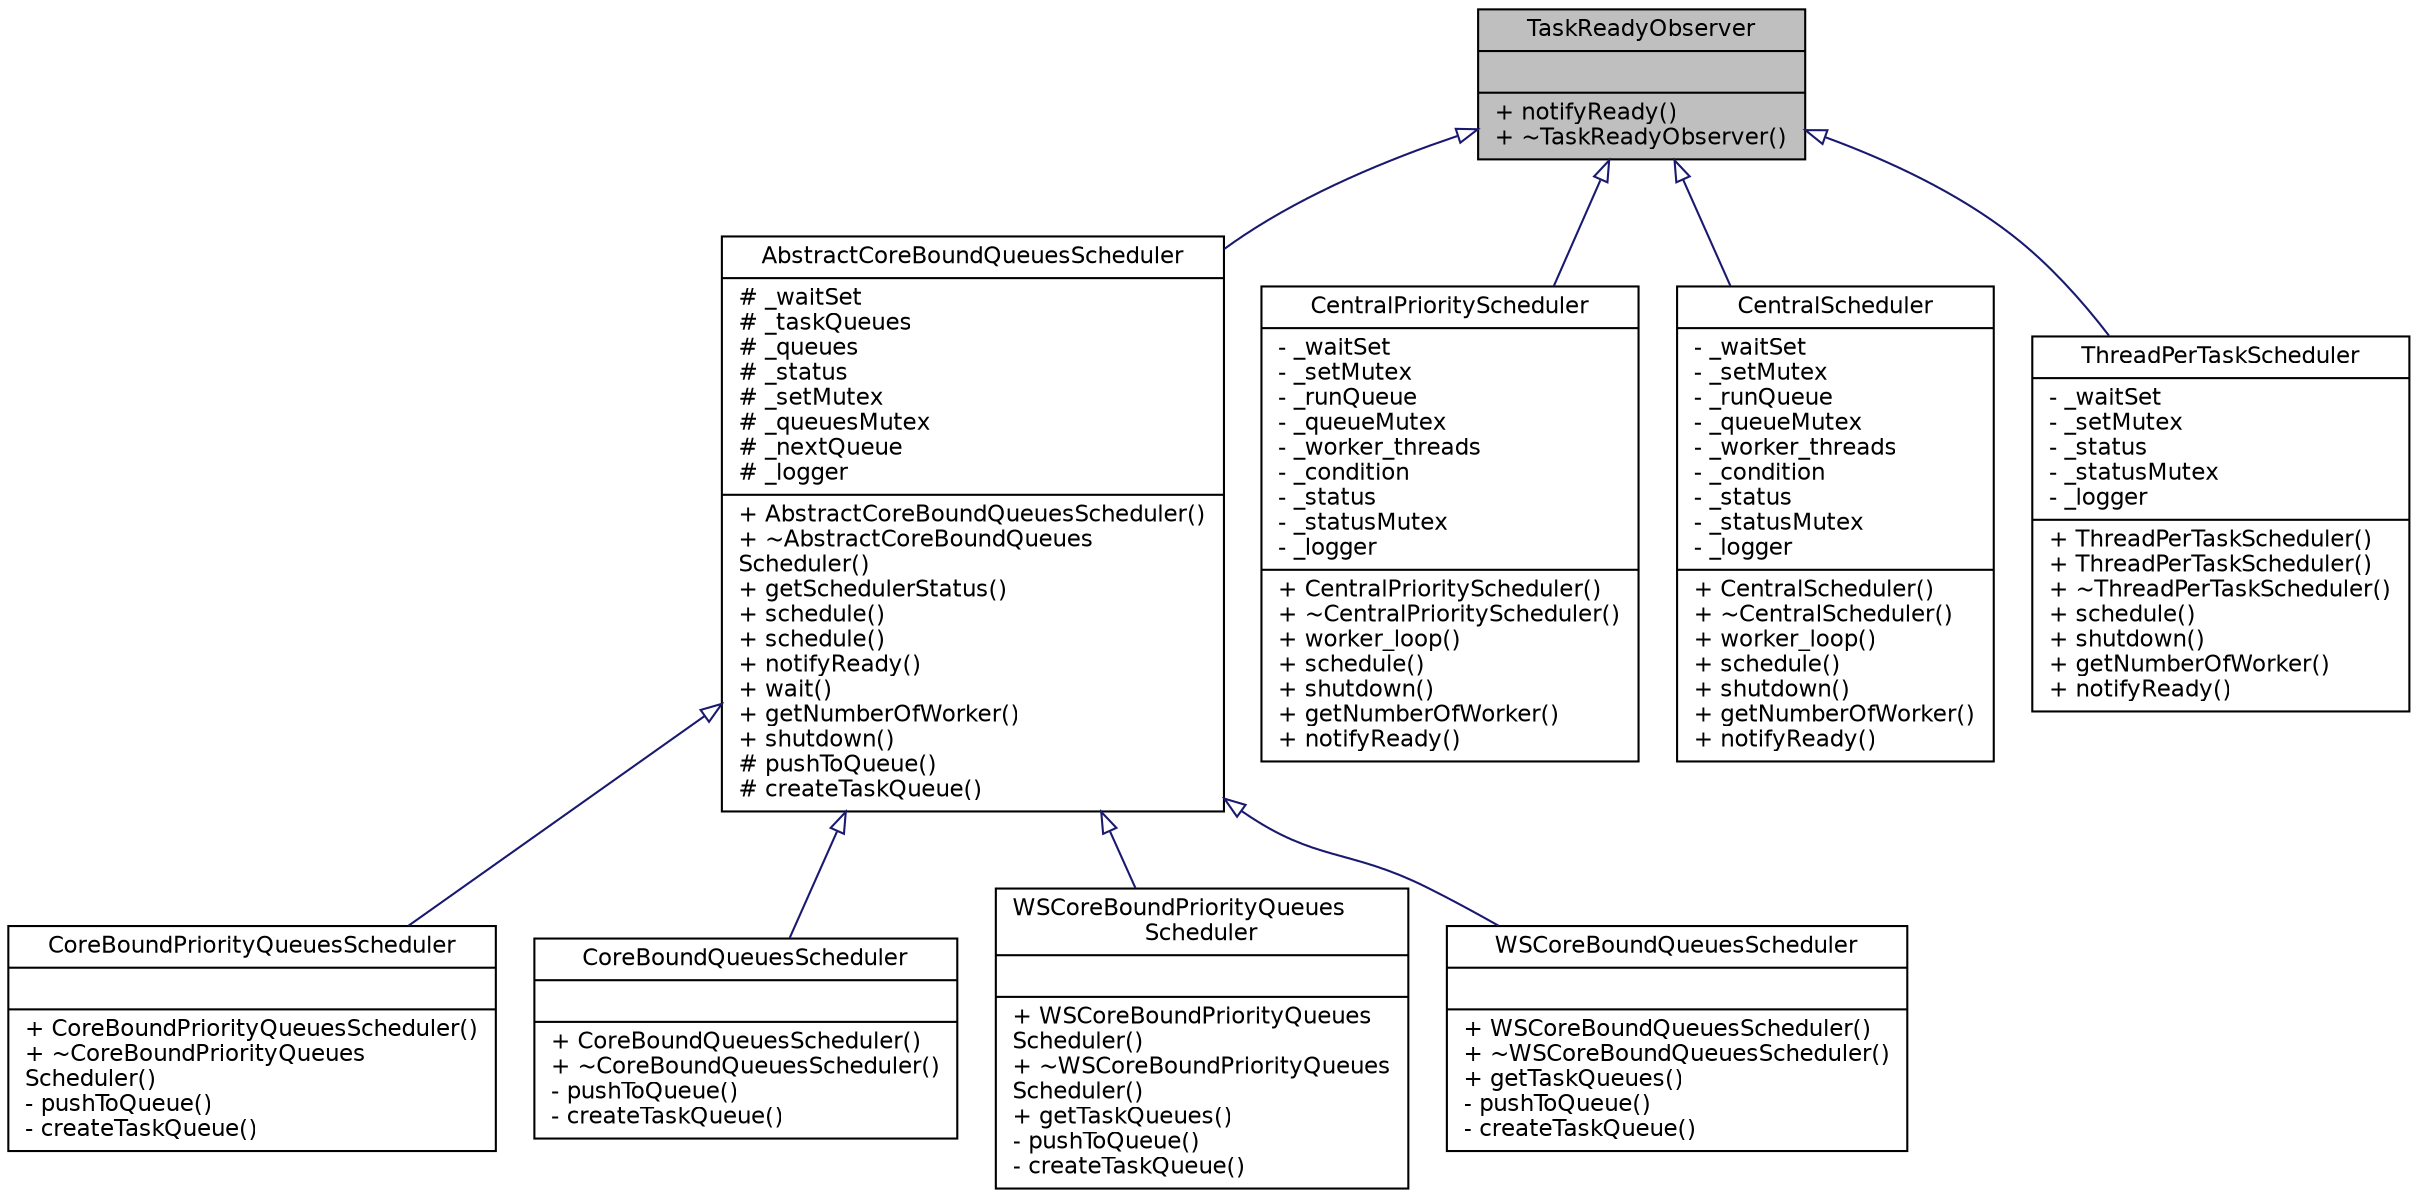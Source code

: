 digraph "TaskReadyObserver"
{
  edge [fontname="Helvetica",fontsize="11",labelfontname="Helvetica",labelfontsize="11"];
  node [fontname="Helvetica",fontsize="11",shape=record];
  Node1 [label="{TaskReadyObserver\n||+ notifyReady()\l+ ~TaskReadyObserver()\l}",height=0.2,width=0.4,color="black", fillcolor="grey75", style="filled" fontcolor="black"];
  Node1 -> Node2 [dir="back",color="midnightblue",fontsize="11",style="solid",arrowtail="onormal",fontname="Helvetica"];
  Node2 [label="{AbstractCoreBoundQueuesScheduler\n|# _waitSet\l# _taskQueues\l# _queues\l# _status\l# _setMutex\l# _queuesMutex\l# _nextQueue\l# _logger\l|+ AbstractCoreBoundQueuesScheduler()\l+ ~AbstractCoreBoundQueues\lScheduler()\l+ getSchedulerStatus()\l+ schedule()\l+ schedule()\l+ notifyReady()\l+ wait()\l+ getNumberOfWorker()\l+ shutdown()\l# pushToQueue()\l# createTaskQueue()\l}",height=0.2,width=0.4,color="black", fillcolor="white", style="filled",URL="$class_abstract_core_bound_queues_scheduler.html"];
  Node2 -> Node3 [dir="back",color="midnightblue",fontsize="11",style="solid",arrowtail="onormal",fontname="Helvetica"];
  Node3 [label="{CoreBoundPriorityQueuesScheduler\n||+ CoreBoundPriorityQueuesScheduler()\l+ ~CoreBoundPriorityQueues\lScheduler()\l- pushToQueue()\l- createTaskQueue()\l}",height=0.2,width=0.4,color="black", fillcolor="white", style="filled",URL="$class_core_bound_priority_queues_scheduler.html"];
  Node2 -> Node4 [dir="back",color="midnightblue",fontsize="11",style="solid",arrowtail="onormal",fontname="Helvetica"];
  Node4 [label="{CoreBoundQueuesScheduler\n||+ CoreBoundQueuesScheduler()\l+ ~CoreBoundQueuesScheduler()\l- pushToQueue()\l- createTaskQueue()\l}",height=0.2,width=0.4,color="black", fillcolor="white", style="filled",URL="$class_core_bound_queues_scheduler.html"];
  Node2 -> Node5 [dir="back",color="midnightblue",fontsize="11",style="solid",arrowtail="onormal",fontname="Helvetica"];
  Node5 [label="{WSCoreBoundPriorityQueues\lScheduler\n||+ WSCoreBoundPriorityQueues\lScheduler()\l+ ~WSCoreBoundPriorityQueues\lScheduler()\l+ getTaskQueues()\l- pushToQueue()\l- createTaskQueue()\l}",height=0.2,width=0.4,color="black", fillcolor="white", style="filled",URL="$class_w_s_core_bound_priority_queues_scheduler.html"];
  Node2 -> Node6 [dir="back",color="midnightblue",fontsize="11",style="solid",arrowtail="onormal",fontname="Helvetica"];
  Node6 [label="{WSCoreBoundQueuesScheduler\n||+ WSCoreBoundQueuesScheduler()\l+ ~WSCoreBoundQueuesScheduler()\l+ getTaskQueues()\l- pushToQueue()\l- createTaskQueue()\l}",height=0.2,width=0.4,color="black", fillcolor="white", style="filled",URL="$class_w_s_core_bound_queues_scheduler.html"];
  Node1 -> Node7 [dir="back",color="midnightblue",fontsize="11",style="solid",arrowtail="onormal",fontname="Helvetica"];
  Node7 [label="{CentralPriorityScheduler\n|- _waitSet\l- _setMutex\l- _runQueue\l- _queueMutex\l- _worker_threads\l- _condition\l- _status\l- _statusMutex\l- _logger\l|+ CentralPriorityScheduler()\l+ ~CentralPriorityScheduler()\l+ worker_loop()\l+ schedule()\l+ shutdown()\l+ getNumberOfWorker()\l+ notifyReady()\l}",height=0.2,width=0.4,color="black", fillcolor="white", style="filled",URL="$class_central_priority_scheduler.html"];
  Node1 -> Node8 [dir="back",color="midnightblue",fontsize="11",style="solid",arrowtail="onormal",fontname="Helvetica"];
  Node8 [label="{CentralScheduler\n|- _waitSet\l- _setMutex\l- _runQueue\l- _queueMutex\l- _worker_threads\l- _condition\l- _status\l- _statusMutex\l- _logger\l|+ CentralScheduler()\l+ ~CentralScheduler()\l+ worker_loop()\l+ schedule()\l+ shutdown()\l+ getNumberOfWorker()\l+ notifyReady()\l}",height=0.2,width=0.4,color="black", fillcolor="white", style="filled",URL="$class_central_scheduler.html"];
  Node1 -> Node9 [dir="back",color="midnightblue",fontsize="11",style="solid",arrowtail="onormal",fontname="Helvetica"];
  Node9 [label="{ThreadPerTaskScheduler\n|- _waitSet\l- _setMutex\l- _status\l- _statusMutex\l- _logger\l|+ ThreadPerTaskScheduler()\l+ ThreadPerTaskScheduler()\l+ ~ThreadPerTaskScheduler()\l+ schedule()\l+ shutdown()\l+ getNumberOfWorker()\l+ notifyReady()\l}",height=0.2,width=0.4,color="black", fillcolor="white", style="filled",URL="$class_thread_per_task_scheduler.html"];
}

